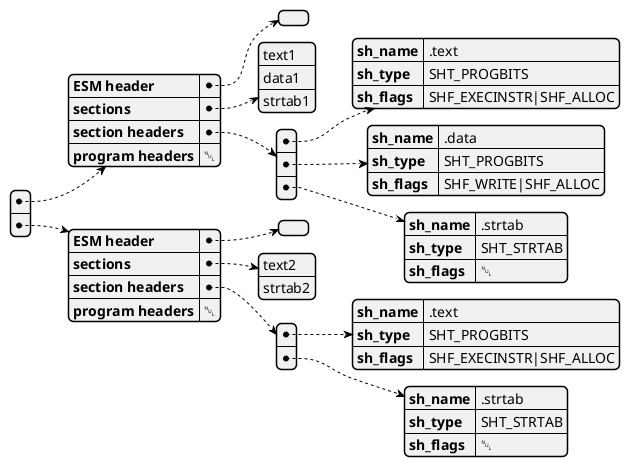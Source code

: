 @startjson
[
{
    "ESM header" : {},
    "sections" : ["text1", "data1", "strtab1"],
    "section headers" : [
        {
            "sh_name" : ".text",
            "sh_type" : "SHT_PROGBITS",
            "sh_flags" : "SHF_EXECINSTR|SHF_ALLOC"
        },
        {
            "sh_name" : ".data",
            "sh_type" : "SHT_PROGBITS",
            "sh_flags" : "SHF_WRITE|SHF_ALLOC"
        },
        {
            "sh_name" : ".strtab",
            "sh_type" : "SHT_STRTAB",
            "sh_flags" : null
        }
    ],
    "program headers" : null
},

{
    "ESM header" : {},
    "sections" : ["text2", "strtab2"],
    "section headers" : [
        {
            "sh_name" : ".text",
            "sh_type" : "SHT_PROGBITS",
            "sh_flags" : "SHF_EXECINSTR|SHF_ALLOC"
        },
        {
            "sh_name" : ".strtab",
            "sh_type" : "SHT_STRTAB",
            "sh_flags" : null
        }
    ],
    "program headers" : null
}
]
@endjson
